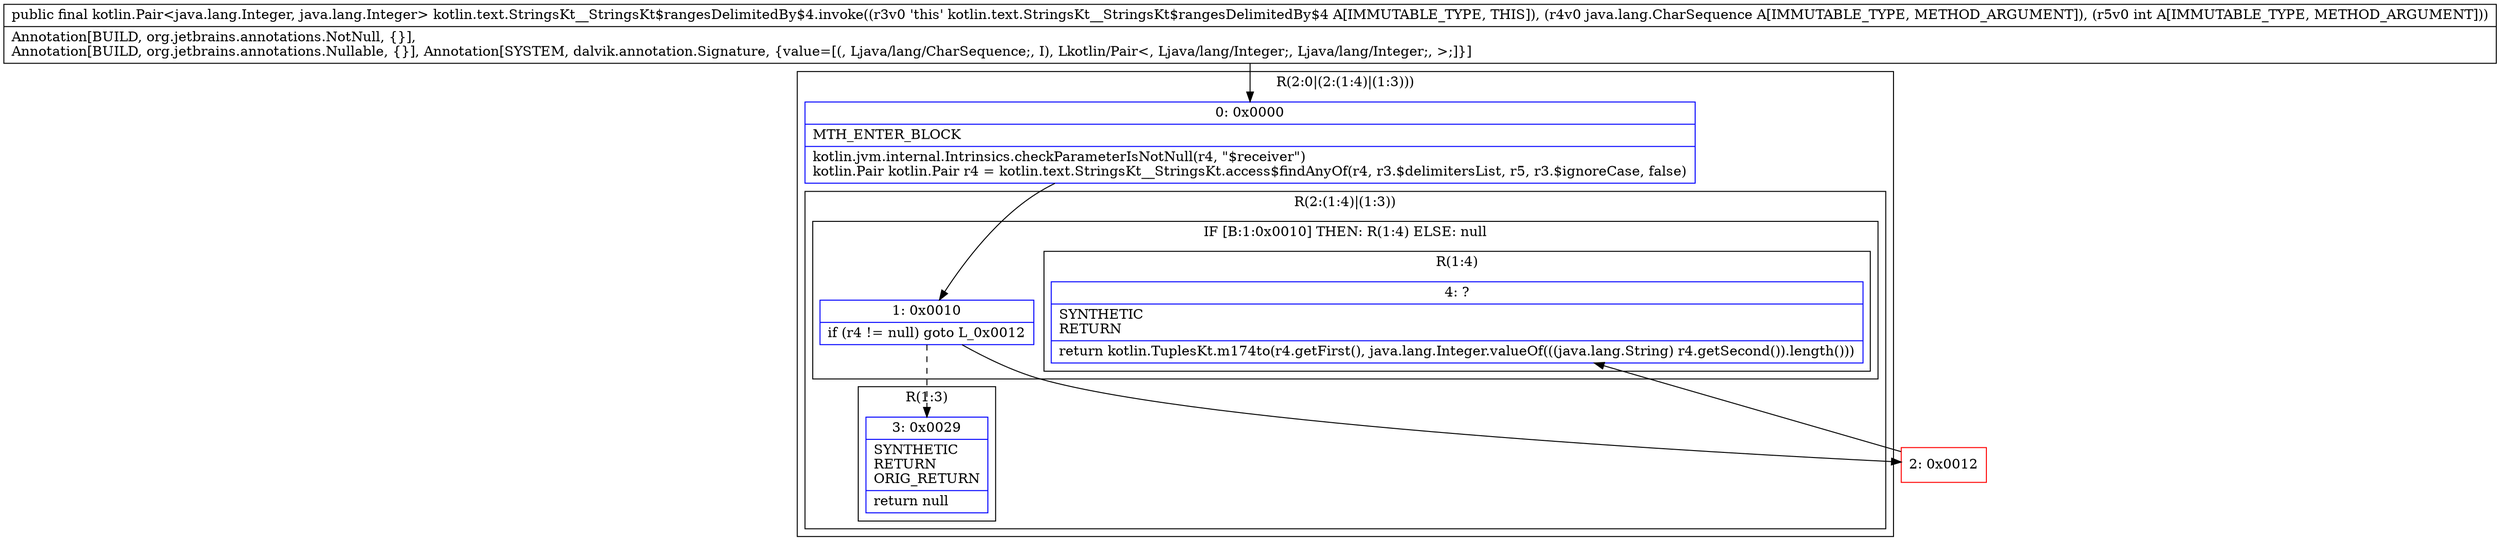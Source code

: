 digraph "CFG forkotlin.text.StringsKt__StringsKt$rangesDelimitedBy$4.invoke(Ljava\/lang\/CharSequence;I)Lkotlin\/Pair;" {
subgraph cluster_Region_1736584727 {
label = "R(2:0|(2:(1:4)|(1:3)))";
node [shape=record,color=blue];
Node_0 [shape=record,label="{0\:\ 0x0000|MTH_ENTER_BLOCK\l|kotlin.jvm.internal.Intrinsics.checkParameterIsNotNull(r4, \"$receiver\")\lkotlin.Pair kotlin.Pair r4 = kotlin.text.StringsKt__StringsKt.access$findAnyOf(r4, r3.$delimitersList, r5, r3.$ignoreCase, false)\l}"];
subgraph cluster_Region_1147231068 {
label = "R(2:(1:4)|(1:3))";
node [shape=record,color=blue];
subgraph cluster_IfRegion_1046118864 {
label = "IF [B:1:0x0010] THEN: R(1:4) ELSE: null";
node [shape=record,color=blue];
Node_1 [shape=record,label="{1\:\ 0x0010|if (r4 != null) goto L_0x0012\l}"];
subgraph cluster_Region_301394073 {
label = "R(1:4)";
node [shape=record,color=blue];
Node_4 [shape=record,label="{4\:\ ?|SYNTHETIC\lRETURN\l|return kotlin.TuplesKt.m174to(r4.getFirst(), java.lang.Integer.valueOf(((java.lang.String) r4.getSecond()).length()))\l}"];
}
}
subgraph cluster_Region_1668816776 {
label = "R(1:3)";
node [shape=record,color=blue];
Node_3 [shape=record,label="{3\:\ 0x0029|SYNTHETIC\lRETURN\lORIG_RETURN\l|return null\l}"];
}
}
}
Node_2 [shape=record,color=red,label="{2\:\ 0x0012}"];
MethodNode[shape=record,label="{public final kotlin.Pair\<java.lang.Integer, java.lang.Integer\> kotlin.text.StringsKt__StringsKt$rangesDelimitedBy$4.invoke((r3v0 'this' kotlin.text.StringsKt__StringsKt$rangesDelimitedBy$4 A[IMMUTABLE_TYPE, THIS]), (r4v0 java.lang.CharSequence A[IMMUTABLE_TYPE, METHOD_ARGUMENT]), (r5v0 int A[IMMUTABLE_TYPE, METHOD_ARGUMENT]))  | Annotation[BUILD, org.jetbrains.annotations.NotNull, \{\}], \lAnnotation[BUILD, org.jetbrains.annotations.Nullable, \{\}], Annotation[SYSTEM, dalvik.annotation.Signature, \{value=[(, Ljava\/lang\/CharSequence;, I), Lkotlin\/Pair\<, Ljava\/lang\/Integer;, Ljava\/lang\/Integer;, \>;]\}]\l}"];
MethodNode -> Node_0;
Node_0 -> Node_1;
Node_1 -> Node_2;
Node_1 -> Node_3[style=dashed];
Node_2 -> Node_4;
}

